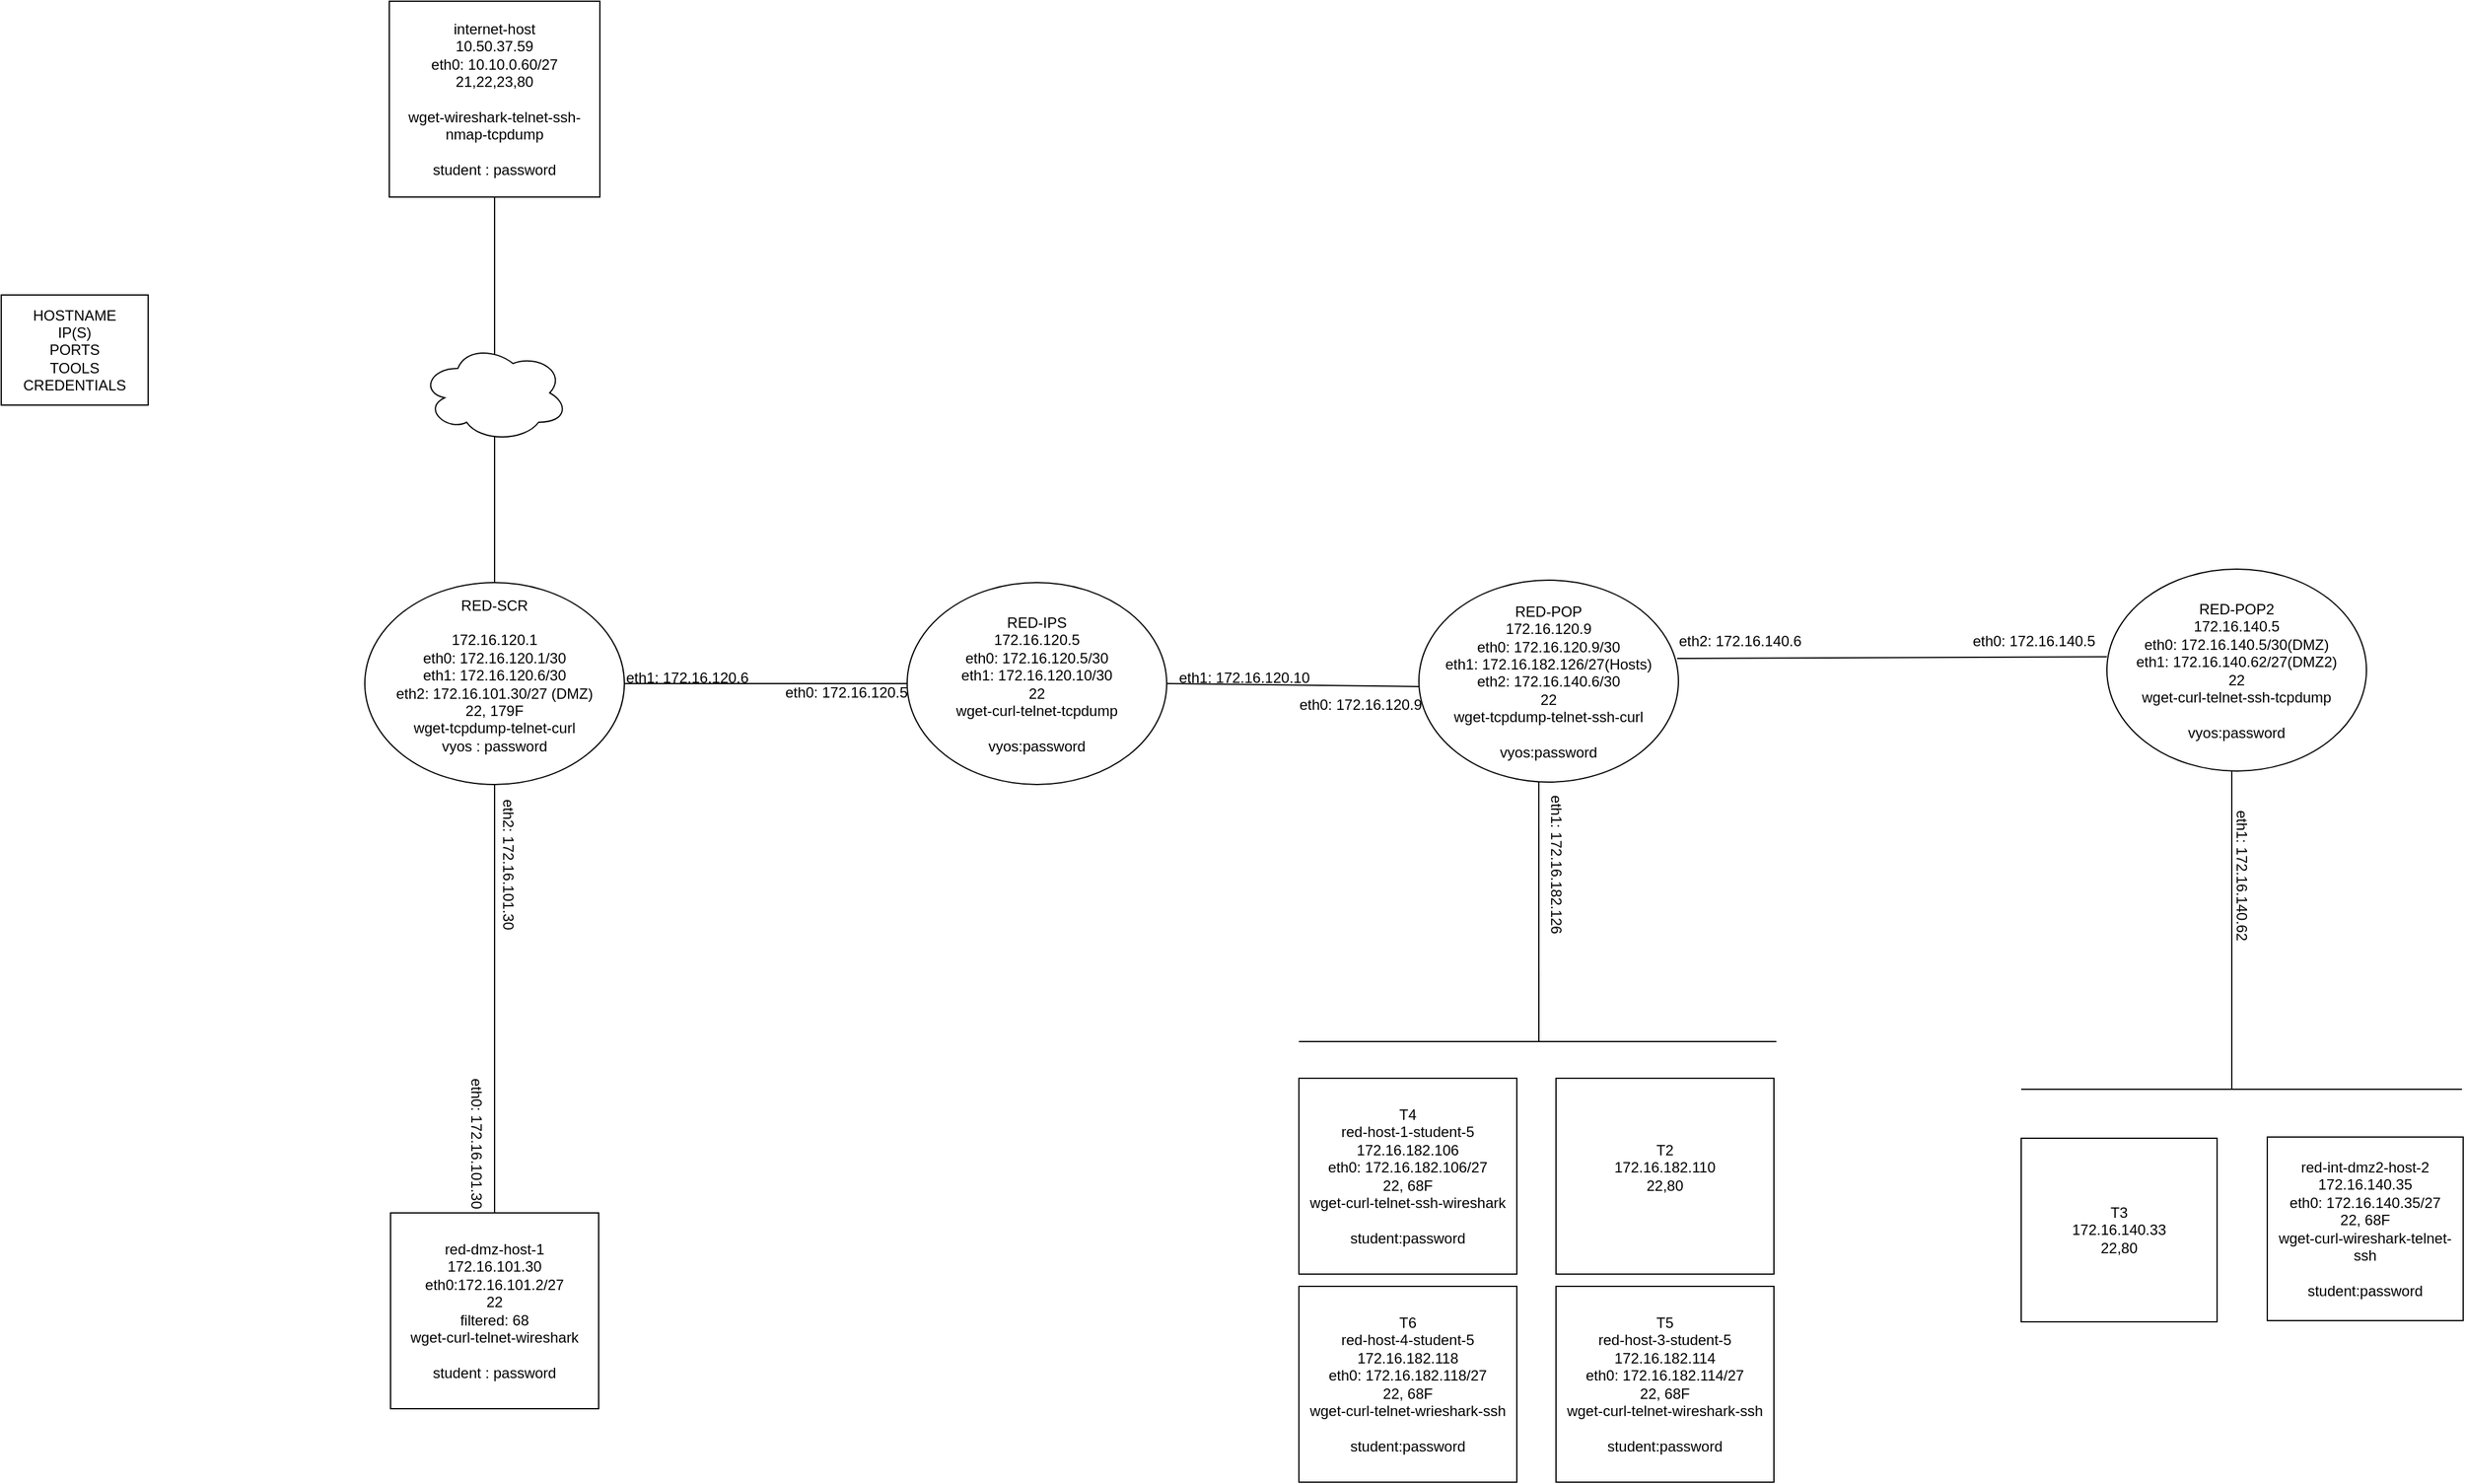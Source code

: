 <mxfile version="21.2.9" type="github">
  <diagram name="Page-1" id="UrAOD6k8fKv2funcCNdR">
    <mxGraphModel dx="2390" dy="1770" grid="1" gridSize="10" guides="1" tooltips="1" connect="1" arrows="1" fold="1" page="0" pageScale="1" pageWidth="850" pageHeight="1100" math="0" shadow="0">
      <root>
        <mxCell id="0" />
        <mxCell id="1" parent="0" />
        <mxCell id="CTcJU4yGuNOKdw21YTPw-1" value="&lt;div&gt;HOSTNAME&lt;/div&gt;&lt;div&gt;IP(S)&lt;/div&gt;&lt;div&gt;PORTS&lt;/div&gt;&lt;div&gt;TOOLS&lt;/div&gt;&lt;div&gt;CREDENTIALS&lt;/div&gt;" style="rounded=0;whiteSpace=wrap;html=1;" parent="1" vertex="1">
          <mxGeometry width="120" height="90" as="geometry" />
        </mxCell>
        <mxCell id="CTcJU4yGuNOKdw21YTPw-2" value="&lt;div&gt;internet-host&lt;br&gt;&lt;/div&gt;&lt;div&gt;10.50.37.59&lt;/div&gt;&lt;div&gt;eth0: 10.10.0.60/27&lt;/div&gt;&lt;div&gt;21,22,23,80&lt;/div&gt;&lt;div&gt;&lt;br&gt;&lt;/div&gt;&lt;div&gt;wget-wireshark-telnet-ssh-nmap-tcpdump&lt;/div&gt;&lt;div&gt;&lt;br&gt;&lt;/div&gt;&lt;div&gt;student : password&lt;br&gt;&lt;/div&gt;" style="rounded=0;whiteSpace=wrap;html=1;movable=1;resizable=1;rotatable=1;deletable=1;editable=1;locked=0;connectable=1;" parent="1" vertex="1">
          <mxGeometry x="317" y="-240" width="172" height="160" as="geometry" />
        </mxCell>
        <mxCell id="CTcJU4yGuNOKdw21YTPw-8" value="&lt;div&gt;T2&lt;/div&gt;&lt;div&gt;172.16.182.110&lt;/div&gt;&lt;div&gt;22,80&lt;/div&gt;&lt;div&gt;&lt;br&gt;&lt;/div&gt;" style="rounded=0;whiteSpace=wrap;html=1;" parent="1" vertex="1">
          <mxGeometry x="1270" y="640" width="178" height="160" as="geometry" />
        </mxCell>
        <mxCell id="CTcJU4yGuNOKdw21YTPw-9" value="&lt;div&gt;T3&lt;/div&gt;&lt;div&gt;172.16.140.33&lt;/div&gt;&lt;div&gt;22,80&lt;br&gt;&lt;/div&gt;" style="rounded=0;whiteSpace=wrap;html=1;" parent="1" vertex="1">
          <mxGeometry x="1650" y="689" width="160" height="150" as="geometry" />
        </mxCell>
        <mxCell id="CTcJU4yGuNOKdw21YTPw-10" value="&lt;div&gt;T4&lt;br&gt;&lt;/div&gt;&lt;div&gt;red-host-1-student-5&lt;br&gt;&lt;/div&gt;&lt;div&gt;172.16.182.106&lt;/div&gt;&lt;div&gt;eth0: 172.16.182.106/27&lt;br&gt;&lt;/div&gt;&lt;div&gt;22, 68F&lt;/div&gt;&lt;div&gt;wget-curl-telnet-ssh-wireshark&lt;/div&gt;&lt;div&gt;&lt;br&gt;&lt;/div&gt;&lt;div&gt;student:password&lt;br&gt;&lt;/div&gt;" style="rounded=0;whiteSpace=wrap;html=1;" parent="1" vertex="1">
          <mxGeometry x="1060" y="640" width="178" height="160" as="geometry" />
        </mxCell>
        <mxCell id="CTcJU4yGuNOKdw21YTPw-11" value="&lt;div&gt;T5&lt;/div&gt;&lt;div&gt;red-host-3-student-5&lt;br&gt;&lt;/div&gt;&lt;div&gt;172.16.182.114&lt;/div&gt;&lt;div&gt;eth0: 172.16.182.114/27&lt;br&gt;&lt;/div&gt;&lt;div&gt;22, 68F&lt;/div&gt;&lt;div&gt;wget-curl-telnet-wireshark-ssh&lt;br&gt;&lt;/div&gt;&lt;div&gt;&lt;br&gt;&lt;/div&gt;&lt;div&gt;student:password&lt;br&gt;&lt;/div&gt;" style="rounded=0;whiteSpace=wrap;html=1;" parent="1" vertex="1">
          <mxGeometry x="1270" y="810" width="178" height="160" as="geometry" />
        </mxCell>
        <mxCell id="CTcJU4yGuNOKdw21YTPw-12" value="&lt;div&gt;T6&lt;/div&gt;&lt;div&gt;red-host-4-student-5&lt;br&gt;&lt;/div&gt;&lt;div&gt;172.16.182.118&lt;/div&gt;&lt;div&gt;eth0: 172.16.182.118/27&lt;br&gt;&lt;/div&gt;&lt;div&gt;22, 68F&lt;br&gt;&lt;/div&gt;&lt;div&gt;wget-curl-telnet-wrieshark-ssh&lt;br&gt;&lt;/div&gt;&lt;div&gt;&lt;br&gt;&lt;/div&gt;&lt;div&gt;student:password&lt;br&gt;&lt;/div&gt;" style="rounded=0;whiteSpace=wrap;html=1;" parent="1" vertex="1">
          <mxGeometry x="1060" y="810" width="178" height="160" as="geometry" />
        </mxCell>
        <mxCell id="CTcJU4yGuNOKdw21YTPw-13" value="&lt;div&gt;red-int-dmz2-host-2&lt;br&gt;&lt;/div&gt;&lt;div&gt;172.16.140.35&lt;/div&gt;&lt;div&gt;eth0: 172.16.140.35/27&lt;br&gt;&lt;/div&gt;&lt;div&gt;22, 68F&lt;/div&gt;&lt;div&gt;wget-curl-wireshark-telnet-ssh&lt;/div&gt;&lt;div&gt;&lt;br&gt;&lt;/div&gt;&lt;div&gt;student:password&lt;br&gt;&lt;/div&gt;" style="rounded=0;whiteSpace=wrap;html=1;" parent="1" vertex="1">
          <mxGeometry x="1851" y="688" width="160" height="150" as="geometry" />
        </mxCell>
        <mxCell id="CTcJU4yGuNOKdw21YTPw-14" value="&lt;div&gt;red-dmz-host-1&lt;/div&gt;&lt;div&gt;172.16.101.30&lt;/div&gt;&lt;div&gt;eth0:172.16.101.2/27&lt;br&gt;&lt;/div&gt;&lt;div&gt;22&lt;/div&gt;&lt;div&gt;filtered: 68&lt;br&gt;&lt;/div&gt;&lt;div&gt;wget-curl-telnet-wireshark&lt;/div&gt;&lt;div&gt;&lt;br&gt;&lt;/div&gt;&lt;div&gt;student : password&lt;/div&gt;" style="rounded=0;whiteSpace=wrap;html=1;" parent="1" vertex="1">
          <mxGeometry x="318" y="750" width="170" height="160" as="geometry" />
        </mxCell>
        <mxCell id="CTcJU4yGuNOKdw21YTPw-16" value="" style="endArrow=none;html=1;rounded=0;exitX=1;exitY=0.5;exitDx=0;exitDy=0;entryX=0;entryY=0.5;entryDx=0;entryDy=0;" parent="1" source="RSi6jhLw-0SFx1MJ1rM7-12" target="RSi6jhLw-0SFx1MJ1rM7-14" edge="1">
          <mxGeometry width="50" height="50" relative="1" as="geometry">
            <mxPoint x="540" y="322" as="sourcePoint" />
            <mxPoint x="740" y="318" as="targetPoint" />
          </mxGeometry>
        </mxCell>
        <mxCell id="CTcJU4yGuNOKdw21YTPw-17" value="eth1: 172.16.120.6" style="text;html=1;align=center;verticalAlign=middle;resizable=0;points=[];autosize=1;strokeColor=none;fillColor=none;" parent="1" vertex="1">
          <mxGeometry x="500" y="298" width="120" height="30" as="geometry" />
        </mxCell>
        <mxCell id="CTcJU4yGuNOKdw21YTPw-18" value="eth0: 172.16.120.5" style="text;html=1;align=center;verticalAlign=middle;resizable=0;points=[];autosize=1;strokeColor=none;fillColor=none;" parent="1" vertex="1">
          <mxGeometry x="630" y="310" width="120" height="30" as="geometry" />
        </mxCell>
        <mxCell id="CTcJU4yGuNOKdw21YTPw-20" value="eth2: 172.16.101.30" style="text;html=1;align=center;verticalAlign=middle;resizable=0;points=[];autosize=1;strokeColor=none;fillColor=none;rotation=90;" parent="1" vertex="1">
          <mxGeometry x="349" y="450" width="130" height="30" as="geometry" />
        </mxCell>
        <mxCell id="CTcJU4yGuNOKdw21YTPw-21" value="eth0: 172.16.101.30" style="text;html=1;align=center;verticalAlign=middle;resizable=0;points=[];autosize=1;strokeColor=none;fillColor=none;rotation=90;" parent="1" vertex="1">
          <mxGeometry x="323" y="678" width="130" height="30" as="geometry" />
        </mxCell>
        <mxCell id="CTcJU4yGuNOKdw21YTPw-23" value="" style="endArrow=none;html=1;rounded=0;exitX=1;exitY=0.5;exitDx=0;exitDy=0;entryX=0.009;entryY=0.527;entryDx=0;entryDy=0;entryPerimeter=0;" parent="1" source="RSi6jhLw-0SFx1MJ1rM7-14" target="RSi6jhLw-0SFx1MJ1rM7-16" edge="1">
          <mxGeometry width="50" height="50" relative="1" as="geometry">
            <mxPoint x="936" y="330" as="sourcePoint" />
            <mxPoint x="1160" y="320" as="targetPoint" />
          </mxGeometry>
        </mxCell>
        <mxCell id="CTcJU4yGuNOKdw21YTPw-24" value="eth1: 172.16.120.10" style="text;html=1;align=center;verticalAlign=middle;resizable=0;points=[];autosize=1;strokeColor=none;fillColor=none;" parent="1" vertex="1">
          <mxGeometry x="950" y="298" width="130" height="30" as="geometry" />
        </mxCell>
        <mxCell id="CTcJU4yGuNOKdw21YTPw-25" value="eth0: 172.16.120.9" style="text;html=1;align=center;verticalAlign=middle;resizable=0;points=[];autosize=1;strokeColor=none;fillColor=none;" parent="1" vertex="1">
          <mxGeometry x="1050" y="320" width="120" height="30" as="geometry" />
        </mxCell>
        <mxCell id="CTcJU4yGuNOKdw21YTPw-37" value="" style="endArrow=none;html=1;rounded=0;entryX=0.462;entryY=0.994;entryDx=0;entryDy=0;entryPerimeter=0;" parent="1" target="RSi6jhLw-0SFx1MJ1rM7-16" edge="1">
          <mxGeometry width="50" height="50" relative="1" as="geometry">
            <mxPoint x="1256" y="610" as="sourcePoint" />
            <mxPoint x="1250" y="470" as="targetPoint" />
          </mxGeometry>
        </mxCell>
        <mxCell id="CTcJU4yGuNOKdw21YTPw-38" value="eth2: 172.16.140.6" style="text;html=1;align=center;verticalAlign=middle;resizable=0;points=[];autosize=1;strokeColor=none;fillColor=none;rotation=0;" parent="1" vertex="1">
          <mxGeometry x="1360" y="268" width="120" height="30" as="geometry" />
        </mxCell>
        <mxCell id="CTcJU4yGuNOKdw21YTPw-39" value="eth0: 172.16.140.5" style="text;html=1;align=center;verticalAlign=middle;resizable=0;points=[];autosize=1;strokeColor=none;fillColor=none;rotation=0;" parent="1" vertex="1">
          <mxGeometry x="1600" y="268" width="120" height="30" as="geometry" />
        </mxCell>
        <mxCell id="CTcJU4yGuNOKdw21YTPw-41" value="" style="endArrow=none;html=1;rounded=0;" parent="1" edge="1">
          <mxGeometry width="50" height="50" relative="1" as="geometry">
            <mxPoint x="1822" y="649" as="sourcePoint" />
            <mxPoint x="1822" y="389" as="targetPoint" />
          </mxGeometry>
        </mxCell>
        <mxCell id="CTcJU4yGuNOKdw21YTPw-43" value="eth1: 172.16.140.62" style="text;html=1;align=center;verticalAlign=middle;resizable=0;points=[];autosize=1;strokeColor=none;fillColor=none;rotation=90;" parent="1" vertex="1">
          <mxGeometry x="1765" y="459" width="130" height="30" as="geometry" />
        </mxCell>
        <mxCell id="RSi6jhLw-0SFx1MJ1rM7-1" value="" style="endArrow=none;html=1;rounded=0;entryX=0.5;entryY=1;entryDx=0;entryDy=0;exitX=0.5;exitY=0;exitDx=0;exitDy=0;" parent="1" source="CTcJU4yGuNOKdw21YTPw-14" target="RSi6jhLw-0SFx1MJ1rM7-12" edge="1">
          <mxGeometry width="50" height="50" relative="1" as="geometry">
            <mxPoint x="380" y="530" as="sourcePoint" />
            <mxPoint x="402" y="400" as="targetPoint" />
          </mxGeometry>
        </mxCell>
        <mxCell id="RSi6jhLw-0SFx1MJ1rM7-2" value="" style="endArrow=none;html=1;rounded=0;exitX=0.995;exitY=0.388;exitDx=0;exitDy=0;exitPerimeter=0;entryX=0;entryY=0.434;entryDx=0;entryDy=0;entryPerimeter=0;" parent="1" source="RSi6jhLw-0SFx1MJ1rM7-16" target="RSi6jhLw-0SFx1MJ1rM7-17" edge="1">
          <mxGeometry width="50" height="50" relative="1" as="geometry">
            <mxPoint x="1380" y="290" as="sourcePoint" />
            <mxPoint x="1720" y="300" as="targetPoint" />
          </mxGeometry>
        </mxCell>
        <mxCell id="RSi6jhLw-0SFx1MJ1rM7-3" value="eth1: 172.16.182.126" style="text;html=1;align=center;verticalAlign=middle;resizable=0;points=[];autosize=1;strokeColor=none;fillColor=none;rotation=90;" parent="1" vertex="1">
          <mxGeometry x="1200" y="450" width="140" height="30" as="geometry" />
        </mxCell>
        <mxCell id="RSi6jhLw-0SFx1MJ1rM7-7" value="" style="endArrow=none;html=1;rounded=0;entryX=0.5;entryY=1;entryDx=0;entryDy=0;exitX=0.5;exitY=0;exitDx=0;exitDy=0;" parent="1" source="RSi6jhLw-0SFx1MJ1rM7-12" edge="1">
          <mxGeometry width="50" height="50" relative="1" as="geometry">
            <mxPoint x="400" y="230" as="sourcePoint" />
            <mxPoint x="403" y="-80" as="targetPoint" />
          </mxGeometry>
        </mxCell>
        <mxCell id="RSi6jhLw-0SFx1MJ1rM7-12" value="&lt;div&gt;RED-SCR&lt;/div&gt;&lt;div&gt;&lt;br&gt;&lt;/div&gt;&lt;div&gt;&lt;div&gt;172.16.120.1&lt;/div&gt;&lt;div&gt;eth0: 172.16.120.1/30&lt;/div&gt;&lt;div&gt;eth1: 172.16.120.6/30&lt;/div&gt;&lt;div&gt;eth2: 172.16.101.30/27 (DMZ)&lt;br&gt;&lt;/div&gt;&lt;div&gt;22, 179F&lt;br&gt;&lt;/div&gt;&lt;div&gt;wget-tcpdump-telnet-curl&lt;br&gt;&lt;/div&gt;vyos : password&lt;/div&gt;&lt;div&gt;&lt;br&gt;&lt;/div&gt;" style="ellipse;whiteSpace=wrap;html=1;" parent="1" vertex="1">
          <mxGeometry x="297" y="235" width="212" height="165" as="geometry" />
        </mxCell>
        <mxCell id="RSi6jhLw-0SFx1MJ1rM7-14" value="RED-IPS&lt;div&gt;172.16.120.5&lt;/div&gt;&lt;div&gt;eth0: 172.16.120.5/30&lt;/div&gt;&lt;div&gt;eth1: 172.16.120.10/30&lt;br&gt;&lt;/div&gt;&lt;div&gt;22&lt;/div&gt;&lt;div&gt;wget-curl-telnet-tcpdump&lt;/div&gt;&lt;div&gt;&lt;br&gt;&lt;/div&gt;&lt;div&gt;vyos:password&lt;br&gt;&lt;/div&gt;" style="ellipse;whiteSpace=wrap;html=1;" parent="1" vertex="1">
          <mxGeometry x="740" y="235" width="212" height="165" as="geometry" />
        </mxCell>
        <mxCell id="RSi6jhLw-0SFx1MJ1rM7-16" value="&lt;div&gt;RED-POP&lt;br&gt;&lt;/div&gt;&lt;div&gt;172.16.120.9&lt;/div&gt;&lt;div&gt;eth0: 172.16.120.9/30&lt;/div&gt;&lt;div&gt;eth1: 172.16.182.126/27(Hosts)&lt;/div&gt;&lt;div&gt;eth2: 172.16.140.6/30&lt;br&gt;&lt;/div&gt;&lt;div&gt;22&lt;/div&gt;&lt;div&gt;wget-tcpdump-telnet-ssh-curl&lt;/div&gt;&lt;div&gt;&lt;br&gt;&lt;/div&gt;&lt;div&gt;vyos:password&lt;br&gt;&lt;/div&gt;" style="ellipse;whiteSpace=wrap;html=1;" parent="1" vertex="1">
          <mxGeometry x="1158" y="233" width="212" height="165" as="geometry" />
        </mxCell>
        <mxCell id="RSi6jhLw-0SFx1MJ1rM7-17" value="&lt;div&gt;RED-POP2&lt;/div&gt;&lt;div&gt;172.16.140.5&lt;/div&gt;&lt;div&gt;eth0: 172.16.140.5/30(DMZ)&lt;/div&gt;&lt;div&gt;eth1: 172.16.140.62/27(DMZ2)&lt;br&gt;&lt;/div&gt;&lt;div&gt;22&lt;/div&gt;&lt;div&gt;wget-curl-telnet-ssh-tcpdump&lt;/div&gt;&lt;div&gt;&lt;br&gt;&lt;/div&gt;&lt;div&gt;vyos:password&lt;br&gt;&lt;/div&gt;" style="ellipse;whiteSpace=wrap;html=1;" parent="1" vertex="1">
          <mxGeometry x="1720" y="224" width="212" height="165" as="geometry" />
        </mxCell>
        <mxCell id="T0WTCyAwHoFXnaM4Mq35-1" value="" style="ellipse;shape=cloud;whiteSpace=wrap;html=1;" vertex="1" parent="1">
          <mxGeometry x="343" y="40" width="120" height="80" as="geometry" />
        </mxCell>
        <mxCell id="T0WTCyAwHoFXnaM4Mq35-2" value="" style="endArrow=none;html=1;rounded=0;" edge="1" parent="1">
          <mxGeometry width="50" height="50" relative="1" as="geometry">
            <mxPoint x="1650" y="649" as="sourcePoint" />
            <mxPoint x="2010" y="649" as="targetPoint" />
          </mxGeometry>
        </mxCell>
        <mxCell id="T0WTCyAwHoFXnaM4Mq35-5" value="" style="endArrow=none;html=1;rounded=0;" edge="1" parent="1">
          <mxGeometry width="50" height="50" relative="1" as="geometry">
            <mxPoint x="1060" y="610" as="sourcePoint" />
            <mxPoint x="1450" y="610" as="targetPoint" />
          </mxGeometry>
        </mxCell>
      </root>
    </mxGraphModel>
  </diagram>
</mxfile>

